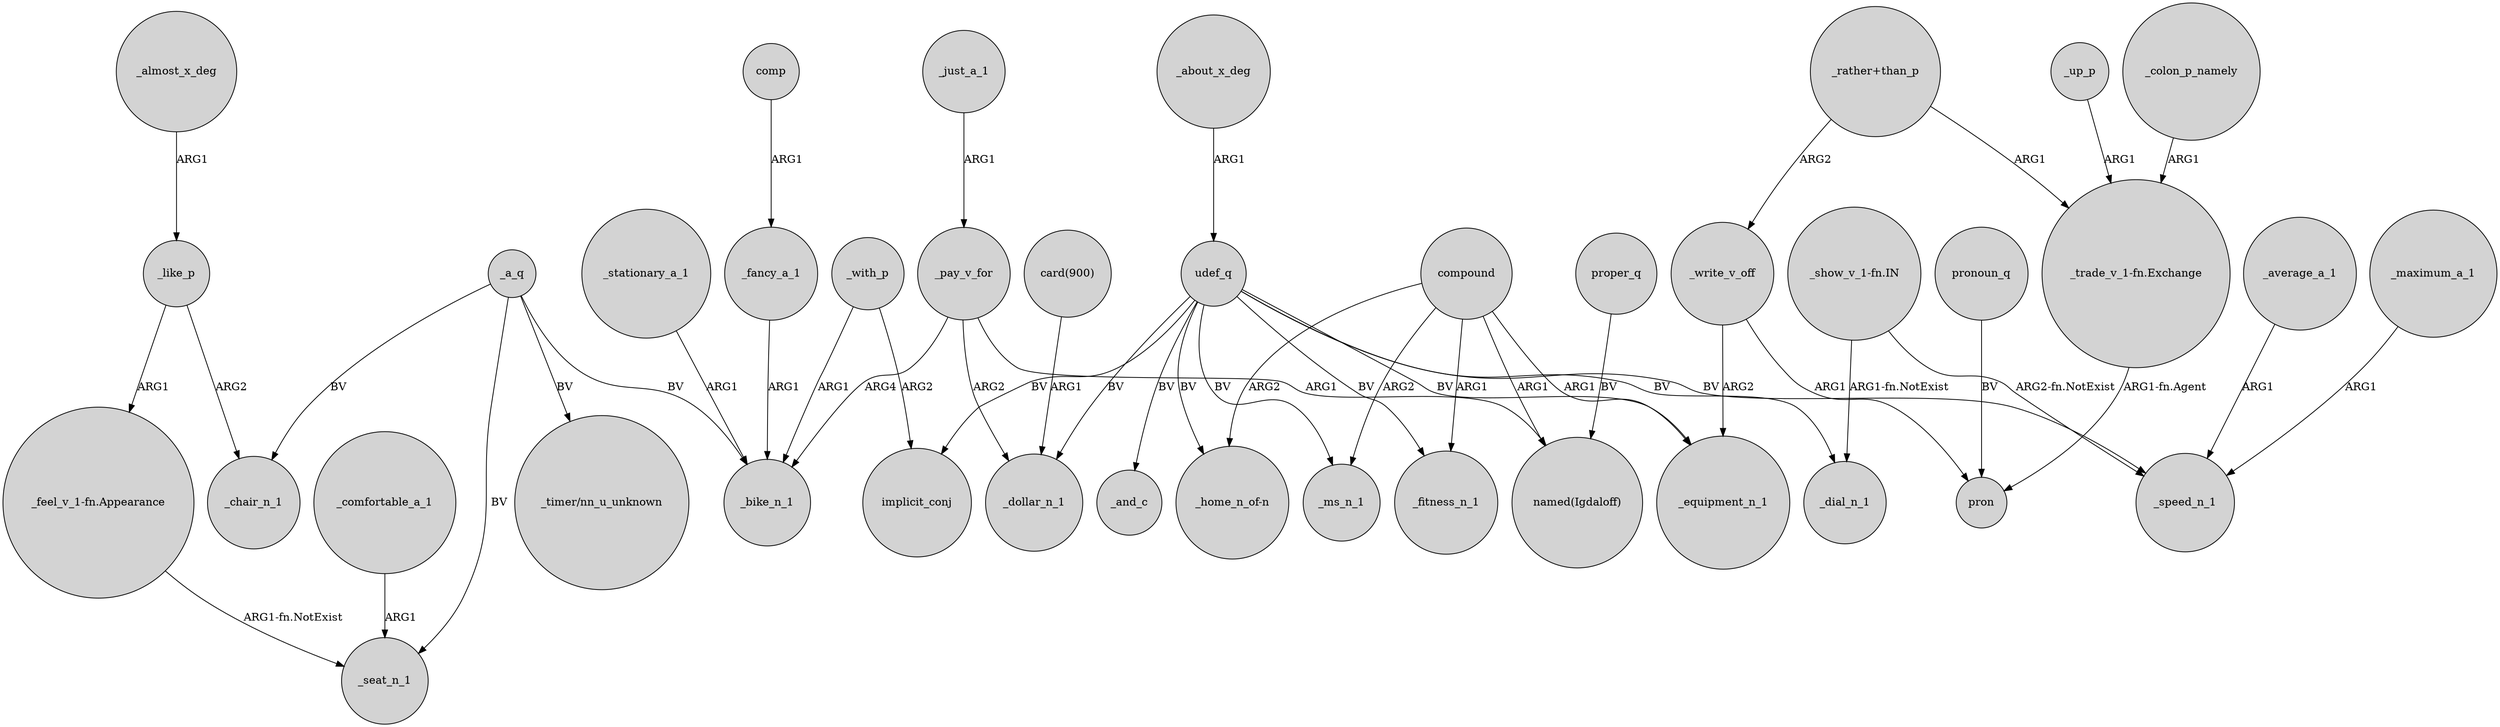 digraph {
	node [shape=circle style=filled]
	_like_p -> "_feel_v_1-fn.Appearance" [label=ARG1]
	udef_q -> _equipment_n_1 [label=BV]
	_pay_v_for -> _bike_n_1 [label=ARG4]
	_write_v_off -> _equipment_n_1 [label=ARG2]
	udef_q -> _speed_n_1 [label=BV]
	_almost_x_deg -> _like_p [label=ARG1]
	"_show_v_1-fn.IN" -> _dial_n_1 [label="ARG1-fn.NotExist"]
	udef_q -> _dial_n_1 [label=BV]
	_average_a_1 -> _speed_n_1 [label=ARG1]
	_a_q -> _chair_n_1 [label=BV]
	_colon_p_namely -> "_trade_v_1-fn.Exchange" [label=ARG1]
	comp -> _fancy_a_1 [label=ARG1]
	"_rather+than_p" -> _write_v_off [label=ARG2]
	udef_q -> "_home_n_of-n" [label=BV]
	compound -> _equipment_n_1 [label=ARG1]
	_just_a_1 -> _pay_v_for [label=ARG1]
	"_rather+than_p" -> "_trade_v_1-fn.Exchange" [label=ARG1]
	_about_x_deg -> udef_q [label=ARG1]
	_with_p -> _bike_n_1 [label=ARG1]
	udef_q -> implicit_conj [label=BV]
	compound -> _ms_n_1 [label=ARG2]
	udef_q -> _fitness_n_1 [label=BV]
	_pay_v_for -> _dollar_n_1 [label=ARG2]
	_comfortable_a_1 -> _seat_n_1 [label=ARG1]
	_a_q -> "_timer/nn_u_unknown" [label=BV]
	pronoun_q -> pron [label=BV]
	"_trade_v_1-fn.Exchange" -> pron [label="ARG1-fn.Agent"]
	udef_q -> _ms_n_1 [label=BV]
	_write_v_off -> pron [label=ARG1]
	_pay_v_for -> "named(Igdaloff)" [label=ARG1]
	_up_p -> "_trade_v_1-fn.Exchange" [label=ARG1]
	_a_q -> _bike_n_1 [label=BV]
	"_show_v_1-fn.IN" -> _speed_n_1 [label="ARG2-fn.NotExist"]
	_like_p -> _chair_n_1 [label=ARG2]
	_with_p -> implicit_conj [label=ARG2]
	_stationary_a_1 -> _bike_n_1 [label=ARG1]
	compound -> "_home_n_of-n" [label=ARG2]
	_fancy_a_1 -> _bike_n_1 [label=ARG1]
	_a_q -> _seat_n_1 [label=BV]
	proper_q -> "named(Igdaloff)" [label=BV]
	compound -> _fitness_n_1 [label=ARG1]
	udef_q -> _and_c [label=BV]
	_maximum_a_1 -> _speed_n_1 [label=ARG1]
	compound -> "named(Igdaloff)" [label=ARG1]
	"_feel_v_1-fn.Appearance" -> _seat_n_1 [label="ARG1-fn.NotExist"]
	udef_q -> _dollar_n_1 [label=BV]
	"card(900)" -> _dollar_n_1 [label=ARG1]
}
